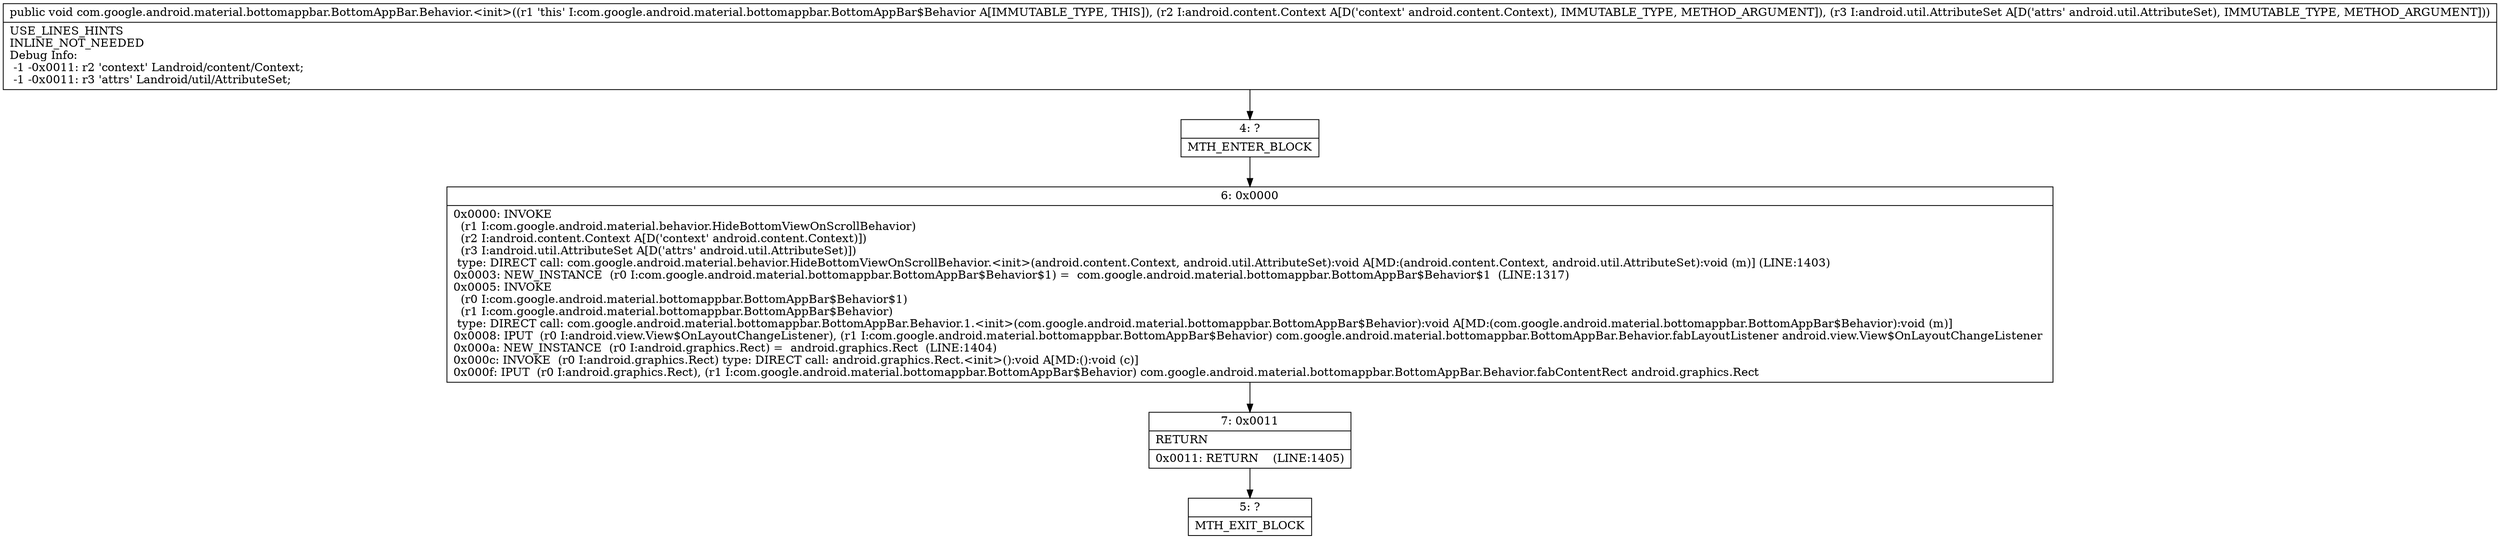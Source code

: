 digraph "CFG forcom.google.android.material.bottomappbar.BottomAppBar.Behavior.\<init\>(Landroid\/content\/Context;Landroid\/util\/AttributeSet;)V" {
Node_4 [shape=record,label="{4\:\ ?|MTH_ENTER_BLOCK\l}"];
Node_6 [shape=record,label="{6\:\ 0x0000|0x0000: INVOKE  \l  (r1 I:com.google.android.material.behavior.HideBottomViewOnScrollBehavior)\l  (r2 I:android.content.Context A[D('context' android.content.Context)])\l  (r3 I:android.util.AttributeSet A[D('attrs' android.util.AttributeSet)])\l type: DIRECT call: com.google.android.material.behavior.HideBottomViewOnScrollBehavior.\<init\>(android.content.Context, android.util.AttributeSet):void A[MD:(android.content.Context, android.util.AttributeSet):void (m)] (LINE:1403)\l0x0003: NEW_INSTANCE  (r0 I:com.google.android.material.bottomappbar.BottomAppBar$Behavior$1) =  com.google.android.material.bottomappbar.BottomAppBar$Behavior$1  (LINE:1317)\l0x0005: INVOKE  \l  (r0 I:com.google.android.material.bottomappbar.BottomAppBar$Behavior$1)\l  (r1 I:com.google.android.material.bottomappbar.BottomAppBar$Behavior)\l type: DIRECT call: com.google.android.material.bottomappbar.BottomAppBar.Behavior.1.\<init\>(com.google.android.material.bottomappbar.BottomAppBar$Behavior):void A[MD:(com.google.android.material.bottomappbar.BottomAppBar$Behavior):void (m)]\l0x0008: IPUT  (r0 I:android.view.View$OnLayoutChangeListener), (r1 I:com.google.android.material.bottomappbar.BottomAppBar$Behavior) com.google.android.material.bottomappbar.BottomAppBar.Behavior.fabLayoutListener android.view.View$OnLayoutChangeListener \l0x000a: NEW_INSTANCE  (r0 I:android.graphics.Rect) =  android.graphics.Rect  (LINE:1404)\l0x000c: INVOKE  (r0 I:android.graphics.Rect) type: DIRECT call: android.graphics.Rect.\<init\>():void A[MD:():void (c)]\l0x000f: IPUT  (r0 I:android.graphics.Rect), (r1 I:com.google.android.material.bottomappbar.BottomAppBar$Behavior) com.google.android.material.bottomappbar.BottomAppBar.Behavior.fabContentRect android.graphics.Rect \l}"];
Node_7 [shape=record,label="{7\:\ 0x0011|RETURN\l|0x0011: RETURN    (LINE:1405)\l}"];
Node_5 [shape=record,label="{5\:\ ?|MTH_EXIT_BLOCK\l}"];
MethodNode[shape=record,label="{public void com.google.android.material.bottomappbar.BottomAppBar.Behavior.\<init\>((r1 'this' I:com.google.android.material.bottomappbar.BottomAppBar$Behavior A[IMMUTABLE_TYPE, THIS]), (r2 I:android.content.Context A[D('context' android.content.Context), IMMUTABLE_TYPE, METHOD_ARGUMENT]), (r3 I:android.util.AttributeSet A[D('attrs' android.util.AttributeSet), IMMUTABLE_TYPE, METHOD_ARGUMENT]))  | USE_LINES_HINTS\lINLINE_NOT_NEEDED\lDebug Info:\l  \-1 \-0x0011: r2 'context' Landroid\/content\/Context;\l  \-1 \-0x0011: r3 'attrs' Landroid\/util\/AttributeSet;\l}"];
MethodNode -> Node_4;Node_4 -> Node_6;
Node_6 -> Node_7;
Node_7 -> Node_5;
}

